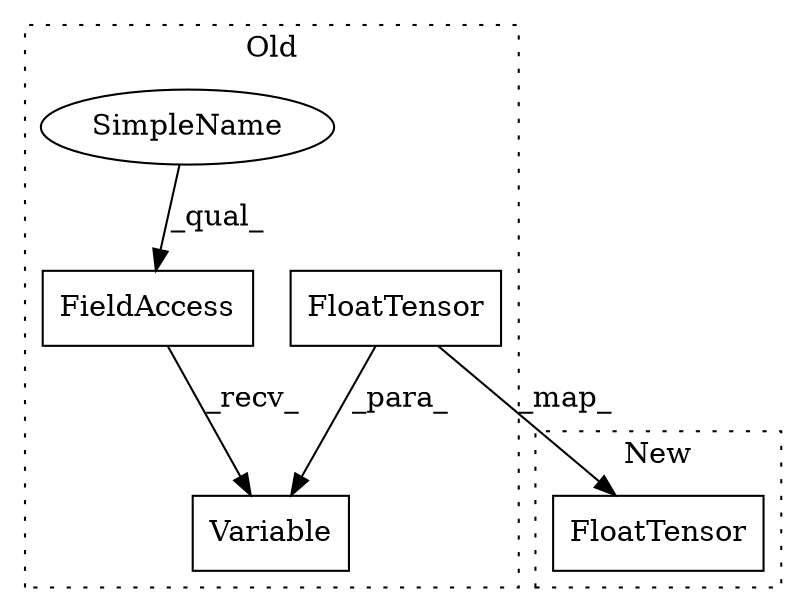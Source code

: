 digraph G {
subgraph cluster0 {
1 [label="FloatTensor" a="32" s="2902,2920" l="12,1" shape="box"];
3 [label="Variable" a="32" s="2887,2921" l="9,1" shape="box"];
4 [label="FieldAccess" a="22" s="2872" l="14" shape="box"];
5 [label="SimpleName" a="42" s="2872" l="5" shape="ellipse"];
label = "Old";
style="dotted";
}
subgraph cluster1 {
2 [label="FloatTensor" a="32" s="2878,2896" l="12,1" shape="box"];
label = "New";
style="dotted";
}
1 -> 3 [label="_para_"];
1 -> 2 [label="_map_"];
4 -> 3 [label="_recv_"];
5 -> 4 [label="_qual_"];
}